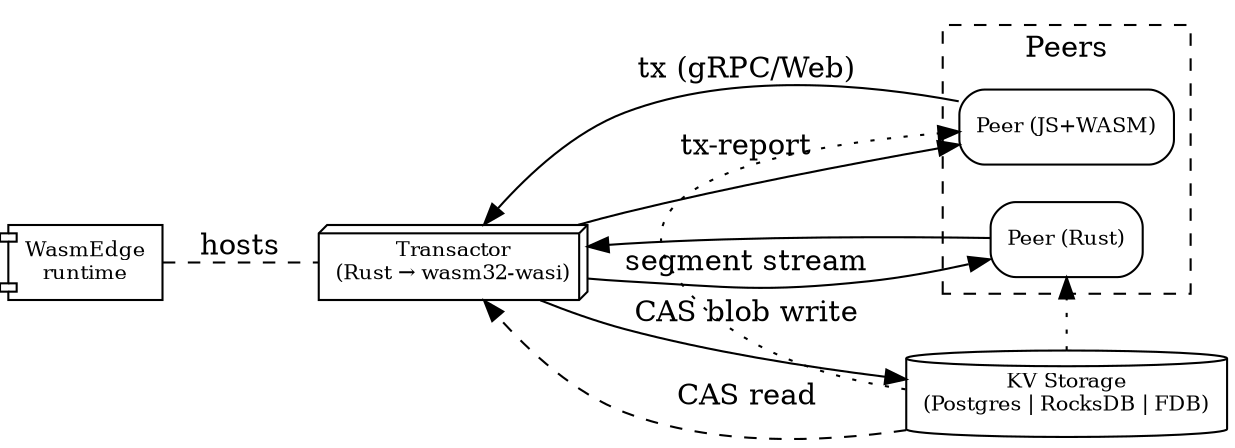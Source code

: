// newDB.dot  ── rewritten system (WASM transactor)
digraph newDB {
  rankdir=LR;
  node [shape=box, style=rounded, fontsize=10];

  subgraph clusterPeers {
    label = "Peers";
    style=dashed;
    PeerJS   [label="Peer (JS+WASM)"];
    PeerRust [label="Peer (Rust)"];
  }

  Runtime   [shape=component, label="WasmEdge\nruntime"];
  Transactor [shape=box3d, label="Transactor\n(Rust → wasm32-wasi)"];
  KVStore    [shape=cylinder, label="KV Storage\n(Postgres | RocksDB | FDB)"];

  // hosting linkage
  Runtime -> Transactor [arrowhead=none, style=dashed, label="hosts"];

  // write path
  PeerJS   -> Transactor [label="tx (gRPC/Web)"];
  PeerRust -> Transactor;
  Transactor -> KVStore  [label="CAS blob write"];
  KVStore   -> Transactor [style=dashed, label="CAS read"];

  // read / sync
  KVStore -> PeerJS   [style=dotted, label="segment stream"];
  KVStore -> PeerRust [style=dotted];
  Transactor -> PeerJS   [label="tx-report"];
  Transactor -> PeerRust;
}
